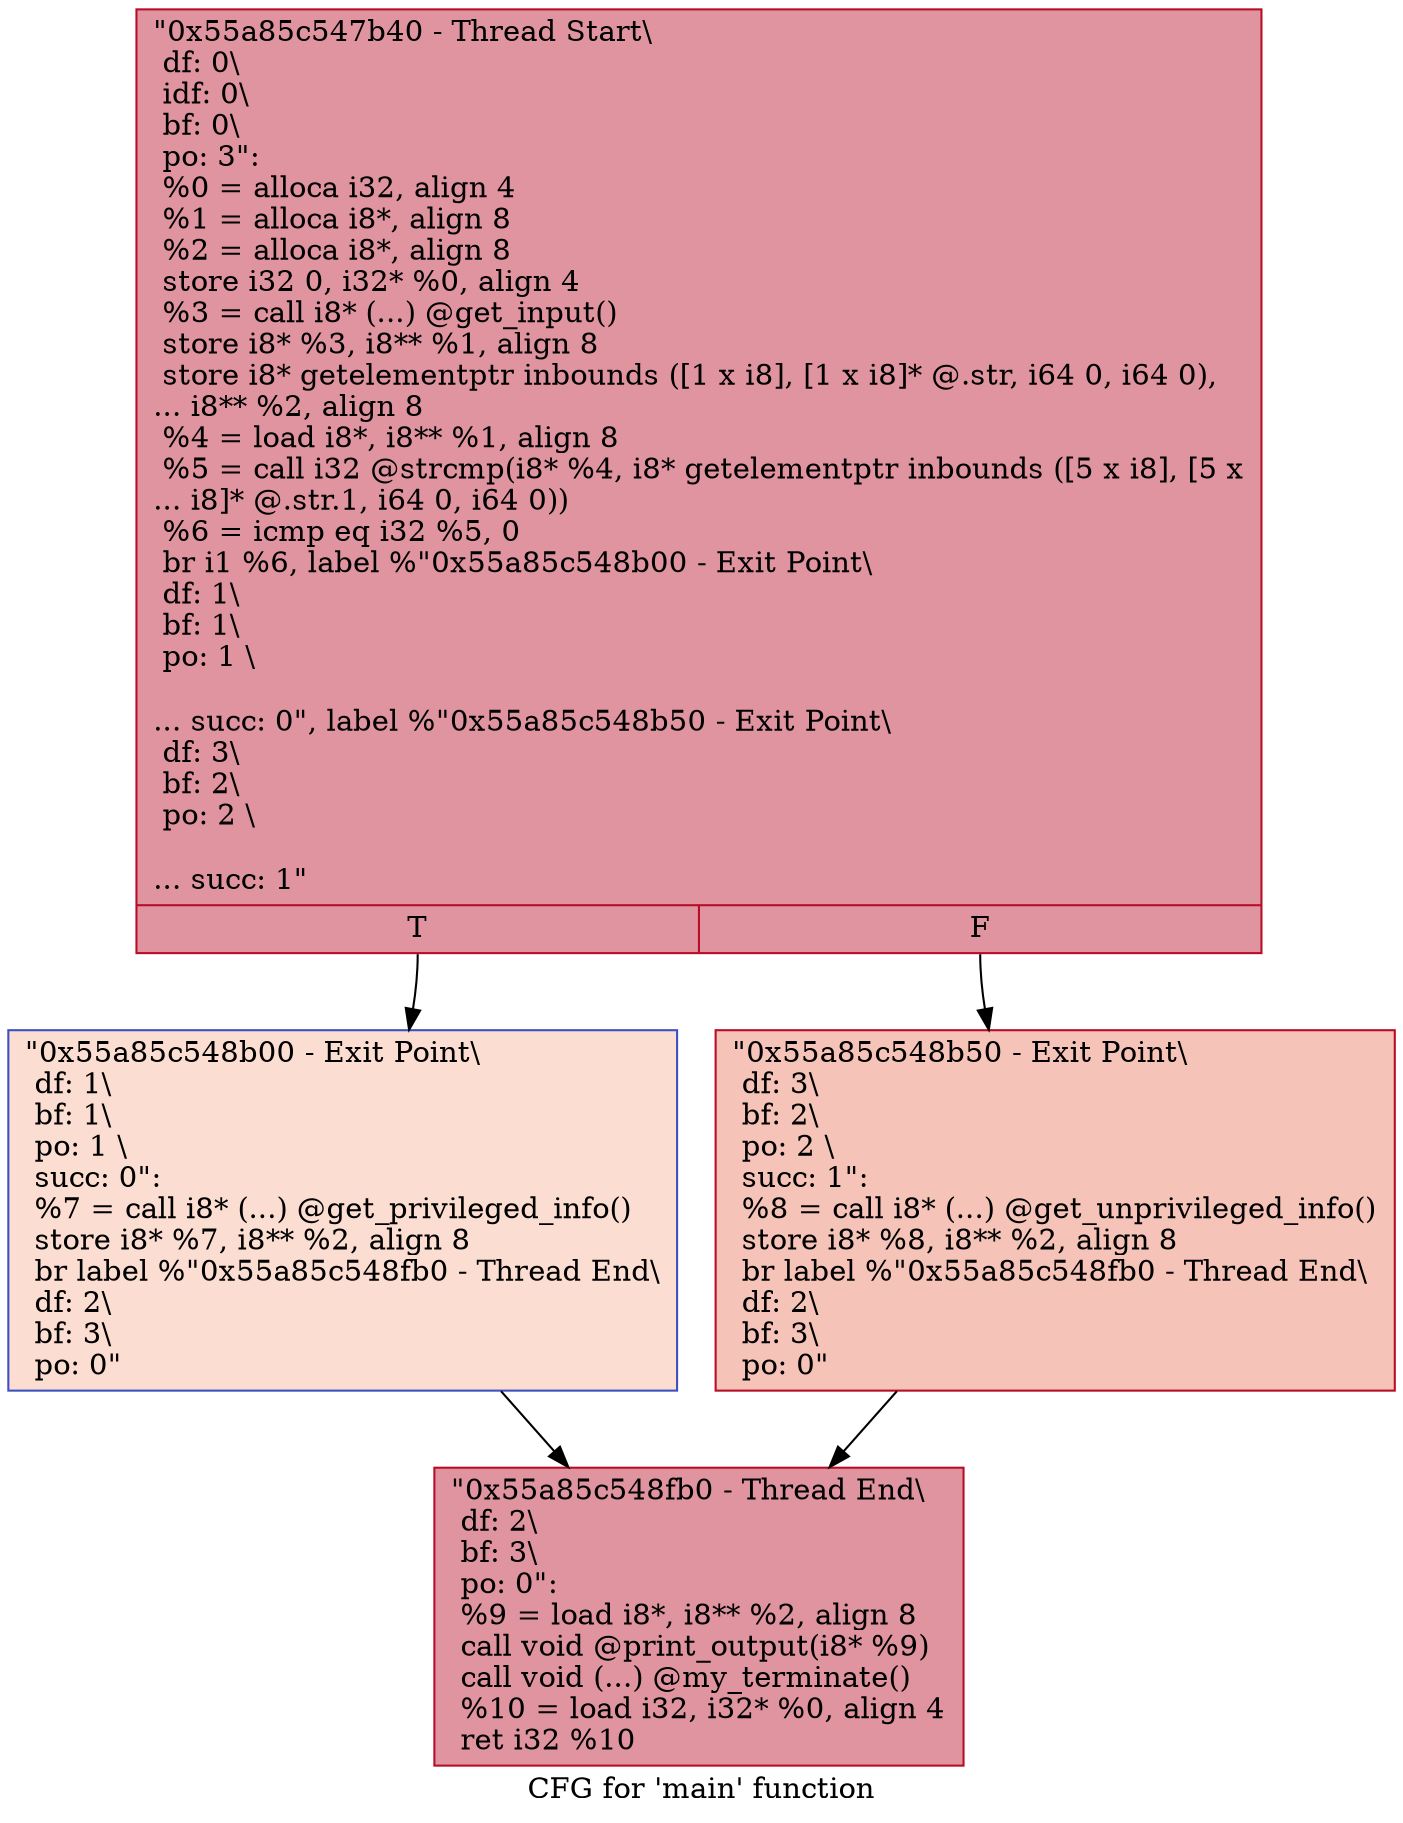 digraph "CFG for 'main' function" {
	label="CFG for 'main' function";

	Node0x55a85c547b40 [shape=record,color="#b70d28ff", style=filled, fillcolor="#b70d2870",label="{\"0x55a85c547b40 - Thread Start\\\l df: 0\\\l idf: 0\\\l bf: 0\\\l po: 3\":\l  %0 = alloca i32, align 4\l  %1 = alloca i8*, align 8\l  %2 = alloca i8*, align 8\l  store i32 0, i32* %0, align 4\l  %3 = call i8* (...) @get_input()\l  store i8* %3, i8** %1, align 8\l  store i8* getelementptr inbounds ([1 x i8], [1 x i8]* @.str, i64 0, i64 0),\l... i8** %2, align 8\l  %4 = load i8*, i8** %1, align 8\l  %5 = call i32 @strcmp(i8* %4, i8* getelementptr inbounds ([5 x i8], [5 x\l... i8]* @.str.1, i64 0, i64 0))\l  %6 = icmp eq i32 %5, 0\l  br i1 %6, label %\"0x55a85c548b00 - Exit Point\\\l df: 1\\\l bf: 1\\\l po: 1 \\\l\l... succ: 0\", label %\"0x55a85c548b50 - Exit Point\\\l df: 3\\\l bf: 2\\\l po: 2 \\\l\l... succ: 1\"\l|{<s0>T|<s1>F}}"];
	Node0x55a85c547b40:s0 -> Node0x55a85c548b00;
	Node0x55a85c547b40:s1 -> Node0x55a85c548b50;
	Node0x55a85c548b00 [shape=record,color="#3d50c3ff", style=filled, fillcolor="#f7b39670",label="{\"0x55a85c548b00 - Exit Point\\\l df: 1\\\l bf: 1\\\l po: 1 \\\l succ: 0\": \l  %7 = call i8* (...) @get_privileged_info()\l  store i8* %7, i8** %2, align 8\l  br label %\"0x55a85c548fb0 - Thread End\\\l df: 2\\\l bf: 3\\\l po: 0\"\l}"];
	Node0x55a85c548b00 -> Node0x55a85c548fb0;
	Node0x55a85c548b50 [shape=record,color="#b70d28ff", style=filled, fillcolor="#e8765c70",label="{\"0x55a85c548b50 - Exit Point\\\l df: 3\\\l bf: 2\\\l po: 2 \\\l succ: 1\": \l  %8 = call i8* (...) @get_unprivileged_info()\l  store i8* %8, i8** %2, align 8\l  br label %\"0x55a85c548fb0 - Thread End\\\l df: 2\\\l bf: 3\\\l po: 0\"\l}"];
	Node0x55a85c548b50 -> Node0x55a85c548fb0;
	Node0x55a85c548fb0 [shape=record,color="#b70d28ff", style=filled, fillcolor="#b70d2870",label="{\"0x55a85c548fb0 - Thread End\\\l df: 2\\\l bf: 3\\\l po: 0\": \l  %9 = load i8*, i8** %2, align 8\l  call void @print_output(i8* %9)\l  call void (...) @my_terminate()\l  %10 = load i32, i32* %0, align 4\l  ret i32 %10\l}"];
}
